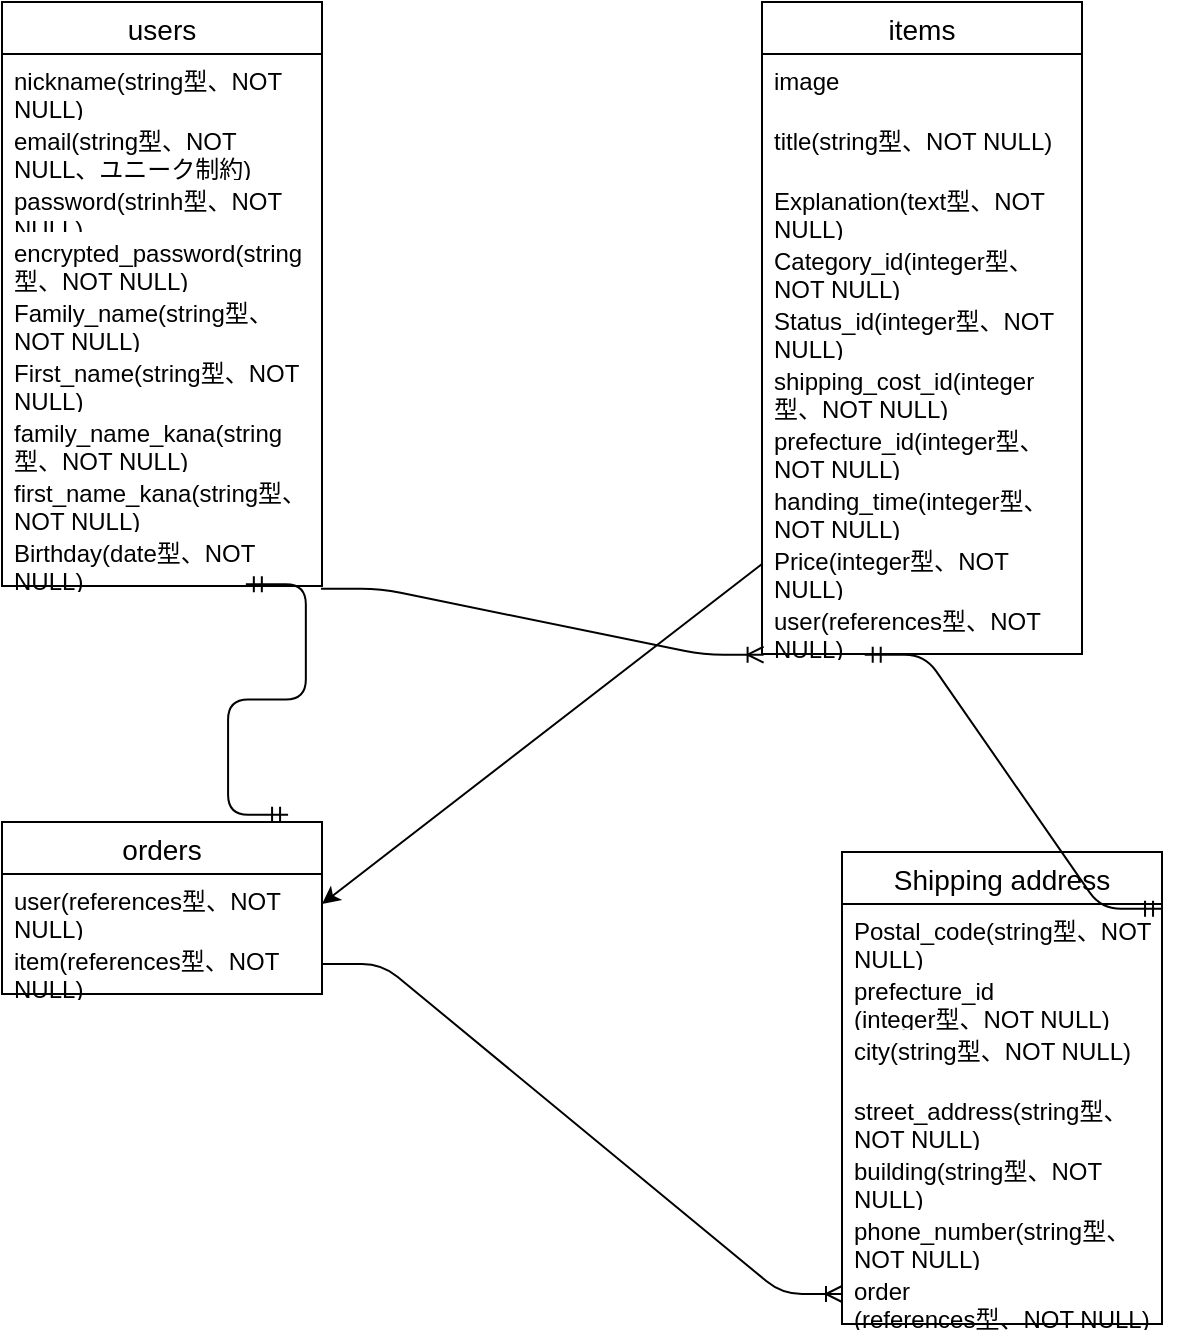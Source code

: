 <mxfile>
    <diagram id="6uIxmdHgvJuupf87Gmlz" name="ページ1">
        <mxGraphModel dx="835" dy="779" grid="1" gridSize="10" guides="1" tooltips="1" connect="1" arrows="1" fold="1" page="1" pageScale="1" pageWidth="827" pageHeight="1169" math="0" shadow="0">
            <root>
                <mxCell id="0"/>
                <mxCell id="1" parent="0"/>
                <mxCell id="2" value="users" style="swimlane;fontStyle=0;childLayout=stackLayout;horizontal=1;startSize=26;horizontalStack=0;resizeParent=1;resizeParentMax=0;resizeLast=0;collapsible=1;marginBottom=0;align=center;fontSize=14;" parent="1" vertex="1">
                    <mxGeometry x="60" y="80" width="160" height="292" as="geometry"/>
                </mxCell>
                <mxCell id="3" value="nickname(string型、NOT NULL&lt;span style=&quot;background-color: transparent;&quot;&gt;)&lt;/span&gt;" style="text;strokeColor=none;fillColor=none;spacingLeft=4;spacingRight=4;overflow=hidden;rotatable=0;points=[[0,0.5],[1,0.5]];portConstraint=eastwest;fontSize=12;whiteSpace=wrap;html=1;" parent="2" vertex="1">
                    <mxGeometry y="26" width="160" height="30" as="geometry"/>
                </mxCell>
                <mxCell id="4" value="email(string型、NOT NULL、ユニーク制約)" style="text;strokeColor=none;fillColor=none;spacingLeft=4;spacingRight=4;overflow=hidden;rotatable=0;points=[[0,0.5],[1,0.5]];portConstraint=eastwest;fontSize=12;whiteSpace=wrap;html=1;" parent="2" vertex="1">
                    <mxGeometry y="56" width="160" height="30" as="geometry"/>
                </mxCell>
                <mxCell id="5" value="password(strinh型、NOT NULL)" style="text;strokeColor=none;fillColor=none;spacingLeft=4;spacingRight=4;overflow=hidden;rotatable=0;points=[[0,0.5],[1,0.5]];portConstraint=eastwest;fontSize=12;whiteSpace=wrap;html=1;" parent="2" vertex="1">
                    <mxGeometry y="86" width="160" height="26" as="geometry"/>
                </mxCell>
                <mxCell id="13" value="&lt;span style=&quot;color: rgb(0, 0, 0);&quot;&gt;encrypted_password(&lt;span lang=&quot;en-US&quot;&gt;string&lt;/span&gt;&lt;span lang=&quot;ja&quot;&gt;型、&lt;/span&gt;&lt;span lang=&quot;en-US&quot;&gt;NOT NULL&lt;/span&gt;)&lt;/span&gt;&lt;div&gt;&lt;span style=&quot;color: rgb(0, 0, 0);&quot;&gt;&lt;br&gt;&lt;/span&gt;&lt;/div&gt;" style="text;strokeColor=none;fillColor=none;spacingLeft=4;spacingRight=4;overflow=hidden;rotatable=0;points=[[0,0.5],[1,0.5]];portConstraint=eastwest;fontSize=12;whiteSpace=wrap;html=1;" parent="2" vertex="1">
                    <mxGeometry y="112" width="160" height="30" as="geometry"/>
                </mxCell>
                <mxCell id="15" value="Family_name(&lt;span lang=&quot;en-US&quot;&gt;string&lt;/span&gt;&lt;span lang=&quot;ja&quot;&gt;型、&lt;/span&gt;&lt;span lang=&quot;en-US&quot;&gt;NOT NULL&lt;/span&gt;)" style="text;strokeColor=none;fillColor=none;spacingLeft=4;spacingRight=4;overflow=hidden;rotatable=0;points=[[0,0.5],[1,0.5]];portConstraint=eastwest;fontSize=12;whiteSpace=wrap;html=1;" parent="2" vertex="1">
                    <mxGeometry y="142" width="160" height="30" as="geometry"/>
                </mxCell>
                <mxCell id="16" value="First_name(&lt;span lang=&quot;en-US&quot;&gt;string&lt;/span&gt;&lt;span lang=&quot;ja&quot;&gt;型、&lt;/span&gt;&lt;span lang=&quot;en-US&quot;&gt;NOT NULL&lt;/span&gt;)" style="text;strokeColor=none;fillColor=none;spacingLeft=4;spacingRight=4;overflow=hidden;rotatable=0;points=[[0,0.5],[1,0.5]];portConstraint=eastwest;fontSize=12;whiteSpace=wrap;html=1;" parent="2" vertex="1">
                    <mxGeometry y="172" width="160" height="30" as="geometry"/>
                </mxCell>
                <mxCell id="71" value="family_name_kana(string型、NOT NULL)" style="text;strokeColor=none;fillColor=none;spacingLeft=4;spacingRight=4;overflow=hidden;rotatable=0;points=[[0,0.5],[1,0.5]];portConstraint=eastwest;fontSize=12;whiteSpace=wrap;html=1;" vertex="1" parent="2">
                    <mxGeometry y="202" width="160" height="30" as="geometry"/>
                </mxCell>
                <mxCell id="70" value="first_name_kana(string型、NOT NULL)" style="text;strokeColor=none;fillColor=none;spacingLeft=4;spacingRight=4;overflow=hidden;rotatable=0;points=[[0,0.5],[1,0.5]];portConstraint=eastwest;fontSize=12;whiteSpace=wrap;html=1;" vertex="1" parent="2">
                    <mxGeometry y="232" width="160" height="30" as="geometry"/>
                </mxCell>
                <mxCell id="17" value="Birthday(date&lt;span lang=&quot;ja&quot;&gt;型、&lt;/span&gt;&lt;span lang=&quot;en-US&quot;&gt;NOT NULL&lt;/span&gt;)" style="text;strokeColor=none;fillColor=none;spacingLeft=4;spacingRight=4;overflow=hidden;rotatable=0;points=[[0,0.5],[1,0.5]];portConstraint=eastwest;fontSize=12;whiteSpace=wrap;html=1;" parent="2" vertex="1">
                    <mxGeometry y="262" width="160" height="30" as="geometry"/>
                </mxCell>
                <mxCell id="7" value="items" style="swimlane;fontStyle=0;childLayout=stackLayout;horizontal=1;startSize=26;horizontalStack=0;resizeParent=1;resizeParentMax=0;resizeLast=0;collapsible=1;marginBottom=0;align=center;fontSize=14;" parent="1" vertex="1">
                    <mxGeometry x="440" y="80" width="160" height="326" as="geometry"/>
                </mxCell>
                <mxCell id="8" value="image" style="text;strokeColor=none;fillColor=none;spacingLeft=4;spacingRight=4;overflow=hidden;rotatable=0;points=[[0,0.5],[1,0.5]];portConstraint=eastwest;fontSize=12;whiteSpace=wrap;html=1;" parent="7" vertex="1">
                    <mxGeometry y="26" width="160" height="30" as="geometry"/>
                </mxCell>
                <mxCell id="9" value="title(&lt;span lang=&quot;en-US&quot;&gt;string&lt;/span&gt;&lt;span lang=&quot;ja&quot;&gt;型、&lt;/span&gt;&lt;span lang=&quot;en-US&quot;&gt;NOT NULL&lt;/span&gt;)" style="text;strokeColor=none;fillColor=none;spacingLeft=4;spacingRight=4;overflow=hidden;rotatable=0;points=[[0,0.5],[1,0.5]];portConstraint=eastwest;fontSize=12;whiteSpace=wrap;html=1;" parent="7" vertex="1">
                    <mxGeometry y="56" width="160" height="30" as="geometry"/>
                </mxCell>
                <mxCell id="10" value="Explanation(text&lt;span lang=&quot;ja&quot;&gt;型、&lt;/span&gt;&lt;span lang=&quot;en-US&quot;&gt;NOT NULL&lt;/span&gt;)" style="text;strokeColor=none;fillColor=none;spacingLeft=4;spacingRight=4;overflow=hidden;rotatable=0;points=[[0,0.5],[1,0.5]];portConstraint=eastwest;fontSize=12;whiteSpace=wrap;html=1;" parent="7" vertex="1">
                    <mxGeometry y="86" width="160" height="30" as="geometry"/>
                </mxCell>
                <mxCell id="18" value="Category_id(&lt;span lang=&quot;en-US&quot;&gt;integer&lt;/span&gt;&lt;span lang=&quot;ja&quot;&gt;型、&lt;/span&gt;&lt;span lang=&quot;en-US&quot;&gt;NOT NULL&lt;/span&gt;)" style="text;strokeColor=none;fillColor=none;spacingLeft=4;spacingRight=4;overflow=hidden;rotatable=0;points=[[0,0.5],[1,0.5]];portConstraint=eastwest;fontSize=12;whiteSpace=wrap;html=1;" parent="7" vertex="1">
                    <mxGeometry y="116" width="160" height="30" as="geometry"/>
                </mxCell>
                <mxCell id="19" value="Status_id(&lt;span lang=&quot;en-US&quot;&gt;integer&lt;/span&gt;&lt;span lang=&quot;ja&quot;&gt;型、&lt;/span&gt;&lt;span lang=&quot;en-US&quot;&gt;NOT NULL&lt;/span&gt;)" style="text;strokeColor=none;fillColor=none;spacingLeft=4;spacingRight=4;overflow=hidden;rotatable=0;points=[[0,0.5],[1,0.5]];portConstraint=eastwest;fontSize=12;whiteSpace=wrap;html=1;" parent="7" vertex="1">
                    <mxGeometry y="146" width="160" height="30" as="geometry"/>
                </mxCell>
                <mxCell id="22" value="shipping_cost_id(&lt;span lang=&quot;en-US&quot;&gt;integer&lt;/span&gt;&lt;span lang=&quot;ja&quot;&gt;型、&lt;/span&gt;&lt;span lang=&quot;en-US&quot;&gt;NOT NULL&lt;/span&gt;)" style="text;strokeColor=none;fillColor=none;spacingLeft=4;spacingRight=4;overflow=hidden;rotatable=0;points=[[0,0.5],[1,0.5]];portConstraint=eastwest;fontSize=12;whiteSpace=wrap;html=1;" parent="7" vertex="1">
                    <mxGeometry y="176" width="160" height="30" as="geometry"/>
                </mxCell>
                <mxCell id="20" value="prefecture_id(&lt;span lang=&quot;en-US&quot;&gt;integer&lt;/span&gt;&lt;span lang=&quot;ja&quot;&gt;型、&lt;/span&gt;&lt;span lang=&quot;en-US&quot;&gt;NOT NULL&lt;/span&gt;)" style="text;strokeColor=none;fillColor=none;spacingLeft=4;spacingRight=4;overflow=hidden;rotatable=0;points=[[0,0.5],[1,0.5]];portConstraint=eastwest;fontSize=12;whiteSpace=wrap;html=1;" parent="7" vertex="1">
                    <mxGeometry y="206" width="160" height="30" as="geometry"/>
                </mxCell>
                <mxCell id="21" value="handing_time(&lt;span lang=&quot;en-US&quot;&gt;integer&lt;/span&gt;&lt;span lang=&quot;ja&quot;&gt;型、&lt;/span&gt;&lt;span lang=&quot;en-US&quot;&gt;NOT NULL&lt;/span&gt;)" style="text;strokeColor=none;fillColor=none;spacingLeft=4;spacingRight=4;overflow=hidden;rotatable=0;points=[[0,0.5],[1,0.5]];portConstraint=eastwest;fontSize=12;whiteSpace=wrap;html=1;" parent="7" vertex="1">
                    <mxGeometry y="236" width="160" height="30" as="geometry"/>
                </mxCell>
                <mxCell id="23" value="Price(&lt;span lang=&quot;en-US&quot;&gt;integer&lt;/span&gt;&lt;span lang=&quot;ja&quot;&gt;型、&lt;/span&gt;&lt;span lang=&quot;en-US&quot;&gt;NOT NULL&lt;/span&gt;)" style="text;strokeColor=none;fillColor=none;spacingLeft=4;spacingRight=4;overflow=hidden;rotatable=0;points=[[0,0.5],[1,0.5]];portConstraint=eastwest;fontSize=12;whiteSpace=wrap;html=1;" parent="7" vertex="1">
                    <mxGeometry y="266" width="160" height="30" as="geometry"/>
                </mxCell>
                <mxCell id="24" value="user(&lt;span lang=&quot;en-US&quot;&gt;references&lt;/span&gt;&lt;span lang=&quot;ja&quot;&gt;型、&lt;/span&gt;&lt;span lang=&quot;en-US&quot;&gt;NOT NULL&lt;/span&gt;)" style="text;strokeColor=none;fillColor=none;spacingLeft=4;spacingRight=4;overflow=hidden;rotatable=0;points=[[0,0.5],[1,0.5]];portConstraint=eastwest;fontSize=12;whiteSpace=wrap;html=1;" parent="7" vertex="1">
                    <mxGeometry y="296" width="160" height="30" as="geometry"/>
                </mxCell>
                <mxCell id="25" value="orders" style="swimlane;fontStyle=0;childLayout=stackLayout;horizontal=1;startSize=26;horizontalStack=0;resizeParent=1;resizeParentMax=0;resizeLast=0;collapsible=1;marginBottom=0;align=center;fontSize=14;" parent="1" vertex="1">
                    <mxGeometry x="60" y="490" width="160" height="86" as="geometry"/>
                </mxCell>
                <mxCell id="34" value="user(&lt;span lang=&quot;en-US&quot;&gt;references&lt;/span&gt;&lt;span lang=&quot;ja&quot;&gt;型、&lt;/span&gt;&lt;span lang=&quot;en-US&quot;&gt;NOT NULL&lt;/span&gt;)&lt;div&gt;&lt;br&gt;&lt;/div&gt;" style="text;strokeColor=none;fillColor=none;spacingLeft=4;spacingRight=4;overflow=hidden;rotatable=0;points=[[0,0.5],[1,0.5]];portConstraint=eastwest;fontSize=12;whiteSpace=wrap;html=1;" parent="25" vertex="1">
                    <mxGeometry y="26" width="160" height="30" as="geometry"/>
                </mxCell>
                <mxCell id="63" value="&lt;div&gt;item(&lt;span style=&quot;background-color: transparent;&quot; lang=&quot;en-US&quot;&gt;references&lt;/span&gt;&lt;span style=&quot;background-color: transparent;&quot; lang=&quot;ja&quot;&gt;型、&lt;/span&gt;&lt;span style=&quot;background-color: transparent;&quot; lang=&quot;en-US&quot;&gt;NOT NULL&lt;/span&gt;&lt;span style=&quot;background-color: transparent;&quot;&gt;)&lt;/span&gt;&lt;/div&gt;" style="text;strokeColor=none;fillColor=none;spacingLeft=4;spacingRight=4;overflow=hidden;rotatable=0;points=[[0,0.5],[1,0.5]];portConstraint=eastwest;fontSize=12;whiteSpace=wrap;html=1;" parent="25" vertex="1">
                    <mxGeometry y="56" width="160" height="30" as="geometry"/>
                </mxCell>
                <mxCell id="29" value="Shipping address" style="swimlane;fontStyle=0;childLayout=stackLayout;horizontal=1;startSize=26;horizontalStack=0;resizeParent=1;resizeParentMax=0;resizeLast=0;collapsible=1;marginBottom=0;align=center;fontSize=14;" parent="1" vertex="1">
                    <mxGeometry x="480" y="505" width="160" height="236" as="geometry"/>
                </mxCell>
                <mxCell id="42" value="Postal_code(&lt;span lang=&quot;en-US&quot;&gt;string&lt;/span&gt;&lt;span lang=&quot;ja&quot;&gt;型、&lt;/span&gt;&lt;span lang=&quot;en-US&quot;&gt;NOT NULL&lt;/span&gt;)" style="text;strokeColor=none;fillColor=none;spacingLeft=4;spacingRight=4;overflow=hidden;rotatable=0;points=[[0,0.5],[1,0.5]];portConstraint=eastwest;fontSize=12;whiteSpace=wrap;html=1;" parent="29" vertex="1">
                    <mxGeometry y="26" width="160" height="30" as="geometry"/>
                </mxCell>
                <mxCell id="45" value="prefecture_id&lt;div&gt;(integer型、NOT NULL)&lt;/div&gt;" style="text;strokeColor=none;fillColor=none;spacingLeft=4;spacingRight=4;overflow=hidden;rotatable=0;points=[[0,0.5],[1,0.5]];portConstraint=eastwest;fontSize=12;whiteSpace=wrap;html=1;" parent="29" vertex="1">
                    <mxGeometry y="56" width="160" height="30" as="geometry"/>
                </mxCell>
                <mxCell id="49" value="city(&lt;span lang=&quot;en-US&quot;&gt;string&lt;/span&gt;&lt;span lang=&quot;ja&quot;&gt;型、&lt;/span&gt;&lt;span lang=&quot;en-US&quot;&gt;NOT NULL&lt;/span&gt;)" style="text;strokeColor=none;fillColor=none;spacingLeft=4;spacingRight=4;overflow=hidden;rotatable=0;points=[[0,0.5],[1,0.5]];portConstraint=eastwest;fontSize=12;whiteSpace=wrap;html=1;" parent="29" vertex="1">
                    <mxGeometry y="86" width="160" height="30" as="geometry"/>
                </mxCell>
                <mxCell id="48" value="street_address(&lt;span lang=&quot;en-US&quot;&gt;string&lt;/span&gt;&lt;span lang=&quot;ja&quot;&gt;型、&lt;/span&gt;&lt;span lang=&quot;en-US&quot;&gt;NOT NULL&lt;/span&gt;)" style="text;strokeColor=none;fillColor=none;spacingLeft=4;spacingRight=4;overflow=hidden;rotatable=0;points=[[0,0.5],[1,0.5]];portConstraint=eastwest;fontSize=12;whiteSpace=wrap;html=1;" parent="29" vertex="1">
                    <mxGeometry y="116" width="160" height="30" as="geometry"/>
                </mxCell>
                <mxCell id="46" value="building(&lt;span lang=&quot;en-US&quot;&gt;string&lt;/span&gt;&lt;span lang=&quot;ja&quot;&gt;型、&lt;/span&gt;&lt;span lang=&quot;en-US&quot;&gt;NOT NULL&lt;/span&gt;)" style="text;strokeColor=none;fillColor=none;spacingLeft=4;spacingRight=4;overflow=hidden;rotatable=0;points=[[0,0.5],[1,0.5]];portConstraint=eastwest;fontSize=12;whiteSpace=wrap;html=1;" parent="29" vertex="1">
                    <mxGeometry y="146" width="160" height="30" as="geometry"/>
                </mxCell>
                <mxCell id="47" value="phone_number(&lt;span lang=&quot;en-US&quot;&gt;string&lt;/span&gt;&lt;span lang=&quot;ja&quot;&gt;型、&lt;/span&gt;&lt;span lang=&quot;en-US&quot;&gt;NOT NULL&lt;/span&gt;)" style="text;strokeColor=none;fillColor=none;spacingLeft=4;spacingRight=4;overflow=hidden;rotatable=0;points=[[0,0.5],[1,0.5]];portConstraint=eastwest;fontSize=12;whiteSpace=wrap;html=1;" parent="29" vertex="1">
                    <mxGeometry y="176" width="160" height="30" as="geometry"/>
                </mxCell>
                <mxCell id="43" value="order&lt;div&gt;(&lt;span style=&quot;background-color: transparent;&quot; lang=&quot;en-US&quot;&gt;references&lt;/span&gt;&lt;span style=&quot;background-color: transparent;&quot; lang=&quot;ja&quot;&gt;型、&lt;/span&gt;&lt;span style=&quot;background-color: transparent;&quot; lang=&quot;en-US&quot;&gt;NOT NULL&lt;/span&gt;&lt;span style=&quot;background-color: transparent;&quot;&gt;)&lt;/span&gt;&lt;/div&gt;" style="text;strokeColor=none;fillColor=none;spacingLeft=4;spacingRight=4;overflow=hidden;rotatable=0;points=[[0,0.5],[1,0.5]];portConstraint=eastwest;fontSize=12;whiteSpace=wrap;html=1;" parent="29" vertex="1">
                    <mxGeometry y="206" width="160" height="30" as="geometry"/>
                </mxCell>
                <mxCell id="62" value="" style="edgeStyle=entityRelationEdgeStyle;fontSize=12;html=1;endArrow=ERoneToMany;exitX=0.997;exitY=1.047;exitDx=0;exitDy=0;exitPerimeter=0;entryX=0.005;entryY=1.012;entryDx=0;entryDy=0;entryPerimeter=0;" parent="1" source="17" target="24" edge="1">
                    <mxGeometry width="100" height="100" relative="1" as="geometry">
                        <mxPoint x="330" y="500" as="sourcePoint"/>
                        <mxPoint x="430" y="400" as="targetPoint"/>
                    </mxGeometry>
                </mxCell>
                <mxCell id="64" value="" style="edgeStyle=entityRelationEdgeStyle;fontSize=12;html=1;endArrow=ERoneToMany;entryX=0;entryY=0.5;entryDx=0;entryDy=0;exitX=1;exitY=0.5;exitDx=0;exitDy=0;" parent="1" source="63" target="43" edge="1">
                    <mxGeometry width="100" height="100" relative="1" as="geometry">
                        <mxPoint x="330" y="500" as="sourcePoint"/>
                        <mxPoint x="430" y="400" as="targetPoint"/>
                    </mxGeometry>
                </mxCell>
                <mxCell id="67" value="" style="edgeStyle=entityRelationEdgeStyle;fontSize=12;html=1;endArrow=ERmandOne;startArrow=ERmandOne;exitX=0.762;exitY=0.969;exitDx=0;exitDy=0;exitPerimeter=0;entryX=0.894;entryY=-0.042;entryDx=0;entryDy=0;entryPerimeter=0;" parent="1" source="17" target="25" edge="1">
                    <mxGeometry width="100" height="100" relative="1" as="geometry">
                        <mxPoint x="330" y="500" as="sourcePoint"/>
                        <mxPoint x="430" y="400" as="targetPoint"/>
                    </mxGeometry>
                </mxCell>
                <mxCell id="68" value="" style="edgeStyle=entityRelationEdgeStyle;fontSize=12;html=1;endArrow=ERmandOne;startArrow=ERmandOne;entryX=0.321;entryY=1.012;entryDx=0;entryDy=0;entryPerimeter=0;exitX=0.997;exitY=0.08;exitDx=0;exitDy=0;exitPerimeter=0;" parent="1" source="42" target="24" edge="1">
                    <mxGeometry width="100" height="100" relative="1" as="geometry">
                        <mxPoint x="500" y="500" as="sourcePoint"/>
                        <mxPoint x="430" y="400" as="targetPoint"/>
                    </mxGeometry>
                </mxCell>
                <mxCell id="69" style="edgeStyle=none;html=1;exitX=0;exitY=0.5;exitDx=0;exitDy=0;entryX=1;entryY=0.5;entryDx=0;entryDy=0;" parent="1" source="23" target="34" edge="1">
                    <mxGeometry relative="1" as="geometry"/>
                </mxCell>
            </root>
        </mxGraphModel>
    </diagram>
</mxfile>